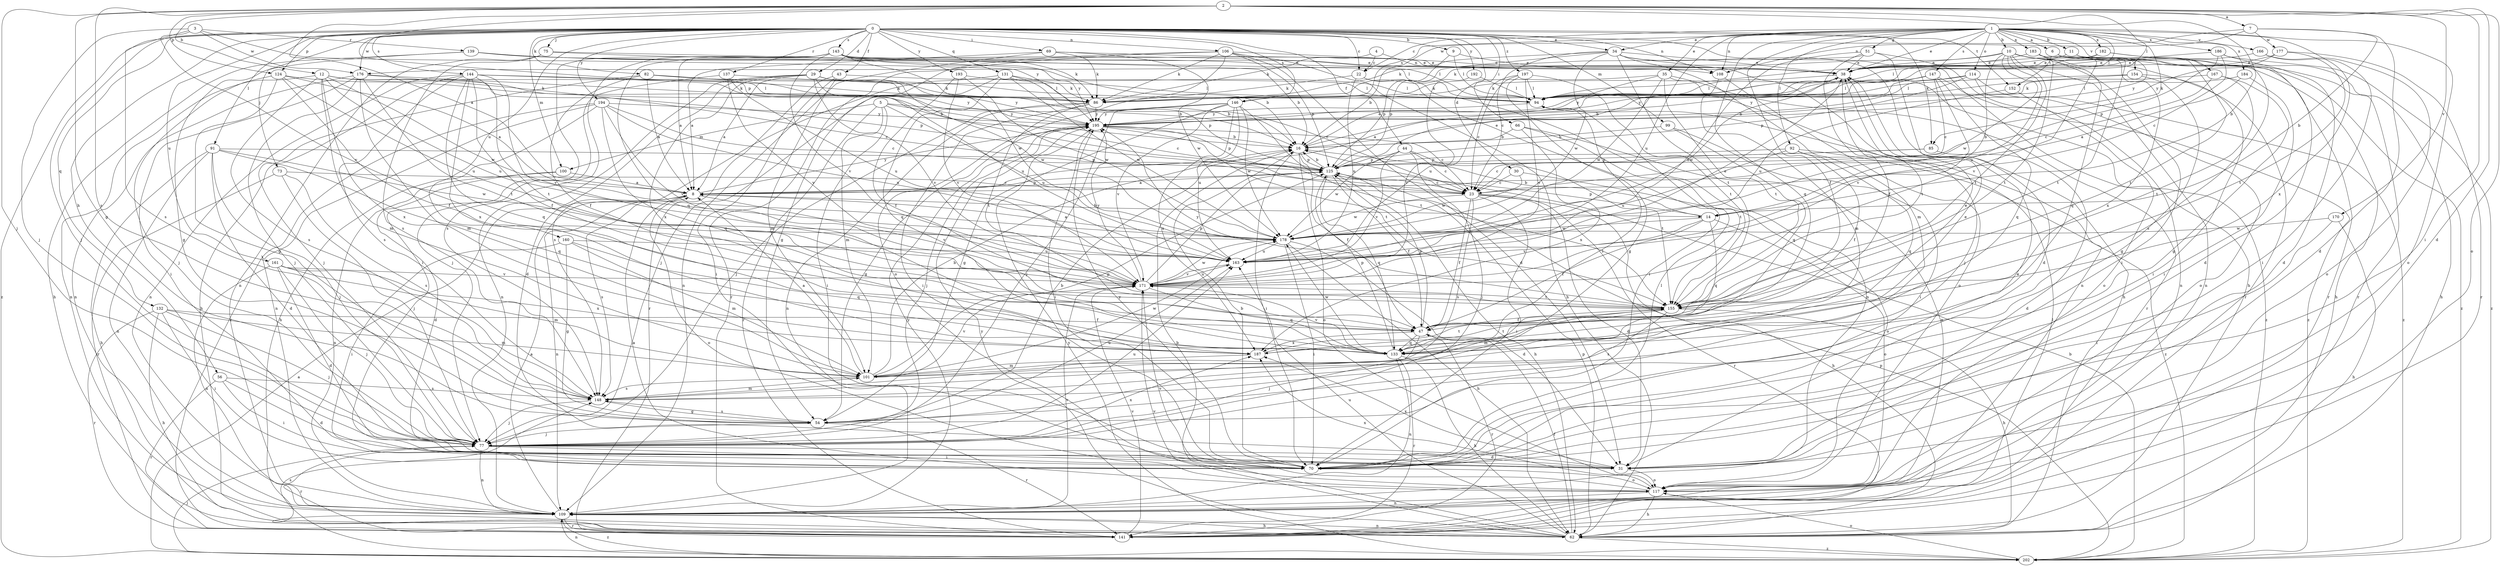strict digraph  {
0;
1;
2;
3;
4;
5;
6;
7;
8;
9;
10;
11;
12;
14;
16;
22;
23;
29;
30;
31;
34;
35;
38;
43;
44;
47;
51;
54;
56;
62;
66;
69;
70;
73;
75;
77;
82;
85;
86;
91;
92;
94;
99;
100;
101;
106;
108;
109;
114;
117;
124;
125;
131;
132;
133;
137;
139;
141;
143;
144;
146;
147;
148;
152;
154;
155;
160;
161;
163;
166;
167;
170;
171;
176;
177;
178;
182;
183;
184;
186;
187;
192;
193;
194;
195;
197;
202;
0 -> 9  [label=b];
0 -> 22  [label=c];
0 -> 29  [label=d];
0 -> 30  [label=d];
0 -> 34  [label=e];
0 -> 43  [label=f];
0 -> 44  [label=f];
0 -> 56  [label=h];
0 -> 62  [label=h];
0 -> 66  [label=i];
0 -> 69  [label=i];
0 -> 73  [label=j];
0 -> 75  [label=j];
0 -> 77  [label=j];
0 -> 82  [label=k];
0 -> 85  [label=k];
0 -> 91  [label=l];
0 -> 99  [label=m];
0 -> 100  [label=m];
0 -> 106  [label=n];
0 -> 108  [label=n];
0 -> 124  [label=p];
0 -> 131  [label=q];
0 -> 132  [label=q];
0 -> 137  [label=r];
0 -> 143  [label=s];
0 -> 144  [label=s];
0 -> 146  [label=s];
0 -> 152  [label=t];
0 -> 160  [label=u];
0 -> 161  [label=u];
0 -> 176  [label=w];
0 -> 192  [label=y];
0 -> 193  [label=y];
0 -> 194  [label=y];
0 -> 197  [label=z];
0 -> 202  [label=z];
1 -> 6  [label=a];
1 -> 10  [label=b];
1 -> 11  [label=b];
1 -> 22  [label=c];
1 -> 34  [label=e];
1 -> 35  [label=e];
1 -> 38  [label=e];
1 -> 47  [label=f];
1 -> 51  [label=g];
1 -> 85  [label=k];
1 -> 92  [label=l];
1 -> 94  [label=l];
1 -> 108  [label=n];
1 -> 114  [label=o];
1 -> 117  [label=o];
1 -> 133  [label=q];
1 -> 146  [label=s];
1 -> 147  [label=s];
1 -> 163  [label=u];
1 -> 166  [label=v];
1 -> 167  [label=v];
1 -> 182  [label=x];
1 -> 183  [label=x];
1 -> 184  [label=x];
1 -> 186  [label=x];
1 -> 187  [label=x];
2 -> 7  [label=a];
2 -> 8  [label=a];
2 -> 12  [label=b];
2 -> 14  [label=b];
2 -> 31  [label=d];
2 -> 54  [label=g];
2 -> 70  [label=i];
2 -> 77  [label=j];
2 -> 94  [label=l];
2 -> 117  [label=o];
2 -> 124  [label=p];
2 -> 125  [label=p];
2 -> 148  [label=s];
2 -> 170  [label=v];
3 -> 77  [label=j];
3 -> 139  [label=r];
3 -> 148  [label=s];
3 -> 171  [label=v];
3 -> 176  [label=w];
3 -> 195  [label=y];
4 -> 22  [label=c];
4 -> 86  [label=k];
4 -> 108  [label=n];
5 -> 23  [label=c];
5 -> 70  [label=i];
5 -> 100  [label=m];
5 -> 101  [label=m];
5 -> 141  [label=r];
5 -> 163  [label=u];
5 -> 195  [label=y];
6 -> 141  [label=r];
6 -> 152  [label=t];
6 -> 154  [label=t];
6 -> 155  [label=t];
6 -> 171  [label=v];
7 -> 14  [label=b];
7 -> 31  [label=d];
7 -> 108  [label=n];
7 -> 176  [label=w];
7 -> 177  [label=w];
8 -> 14  [label=b];
8 -> 109  [label=n];
8 -> 117  [label=o];
8 -> 125  [label=p];
8 -> 148  [label=s];
8 -> 171  [label=v];
8 -> 195  [label=y];
9 -> 38  [label=e];
9 -> 94  [label=l];
9 -> 125  [label=p];
10 -> 14  [label=b];
10 -> 38  [label=e];
10 -> 62  [label=h];
10 -> 70  [label=i];
10 -> 86  [label=k];
10 -> 109  [label=n];
10 -> 141  [label=r];
10 -> 155  [label=t];
10 -> 163  [label=u];
10 -> 178  [label=w];
10 -> 202  [label=z];
11 -> 31  [label=d];
11 -> 38  [label=e];
11 -> 94  [label=l];
11 -> 148  [label=s];
11 -> 155  [label=t];
11 -> 195  [label=y];
12 -> 16  [label=b];
12 -> 94  [label=l];
12 -> 101  [label=m];
12 -> 109  [label=n];
12 -> 125  [label=p];
12 -> 148  [label=s];
12 -> 163  [label=u];
12 -> 178  [label=w];
12 -> 187  [label=x];
14 -> 16  [label=b];
14 -> 47  [label=f];
14 -> 117  [label=o];
14 -> 125  [label=p];
14 -> 133  [label=q];
14 -> 171  [label=v];
14 -> 178  [label=w];
16 -> 38  [label=e];
16 -> 47  [label=f];
16 -> 70  [label=i];
16 -> 117  [label=o];
16 -> 125  [label=p];
22 -> 70  [label=i];
22 -> 86  [label=k];
22 -> 109  [label=n];
22 -> 163  [label=u];
23 -> 31  [label=d];
23 -> 47  [label=f];
23 -> 62  [label=h];
23 -> 70  [label=i];
23 -> 141  [label=r];
23 -> 148  [label=s];
23 -> 178  [label=w];
29 -> 8  [label=a];
29 -> 31  [label=d];
29 -> 94  [label=l];
29 -> 109  [label=n];
29 -> 163  [label=u];
29 -> 171  [label=v];
29 -> 178  [label=w];
29 -> 187  [label=x];
29 -> 195  [label=y];
30 -> 23  [label=c];
30 -> 117  [label=o];
30 -> 178  [label=w];
31 -> 117  [label=o];
31 -> 187  [label=x];
34 -> 16  [label=b];
34 -> 23  [label=c];
34 -> 38  [label=e];
34 -> 62  [label=h];
34 -> 101  [label=m];
34 -> 109  [label=n];
34 -> 125  [label=p];
34 -> 155  [label=t];
34 -> 178  [label=w];
35 -> 8  [label=a];
35 -> 77  [label=j];
35 -> 86  [label=k];
35 -> 141  [label=r];
35 -> 155  [label=t];
35 -> 178  [label=w];
38 -> 94  [label=l];
38 -> 155  [label=t];
38 -> 178  [label=w];
38 -> 195  [label=y];
38 -> 202  [label=z];
43 -> 70  [label=i];
43 -> 94  [label=l];
43 -> 101  [label=m];
43 -> 141  [label=r];
44 -> 23  [label=c];
44 -> 77  [label=j];
44 -> 125  [label=p];
44 -> 155  [label=t];
44 -> 171  [label=v];
44 -> 178  [label=w];
47 -> 38  [label=e];
47 -> 77  [label=j];
47 -> 125  [label=p];
47 -> 133  [label=q];
47 -> 141  [label=r];
47 -> 187  [label=x];
51 -> 31  [label=d];
51 -> 38  [label=e];
51 -> 47  [label=f];
51 -> 86  [label=k];
51 -> 109  [label=n];
51 -> 163  [label=u];
54 -> 16  [label=b];
54 -> 77  [label=j];
54 -> 141  [label=r];
54 -> 148  [label=s];
54 -> 163  [label=u];
56 -> 31  [label=d];
56 -> 70  [label=i];
56 -> 141  [label=r];
56 -> 148  [label=s];
62 -> 16  [label=b];
62 -> 47  [label=f];
62 -> 109  [label=n];
62 -> 125  [label=p];
62 -> 163  [label=u];
62 -> 171  [label=v];
62 -> 195  [label=y];
62 -> 202  [label=z];
66 -> 16  [label=b];
66 -> 109  [label=n];
66 -> 155  [label=t];
66 -> 187  [label=x];
69 -> 8  [label=a];
69 -> 38  [label=e];
69 -> 86  [label=k];
69 -> 109  [label=n];
69 -> 178  [label=w];
70 -> 16  [label=b];
70 -> 38  [label=e];
70 -> 94  [label=l];
70 -> 117  [label=o];
70 -> 195  [label=y];
73 -> 23  [label=c];
73 -> 77  [label=j];
73 -> 141  [label=r];
73 -> 148  [label=s];
75 -> 16  [label=b];
75 -> 38  [label=e];
75 -> 109  [label=n];
75 -> 148  [label=s];
77 -> 31  [label=d];
77 -> 70  [label=i];
77 -> 109  [label=n];
77 -> 141  [label=r];
77 -> 163  [label=u];
77 -> 187  [label=x];
82 -> 8  [label=a];
82 -> 16  [label=b];
82 -> 47  [label=f];
82 -> 77  [label=j];
82 -> 94  [label=l];
82 -> 195  [label=y];
85 -> 23  [label=c];
85 -> 31  [label=d];
85 -> 125  [label=p];
86 -> 70  [label=i];
86 -> 77  [label=j];
86 -> 109  [label=n];
86 -> 155  [label=t];
86 -> 195  [label=y];
91 -> 31  [label=d];
91 -> 62  [label=h];
91 -> 77  [label=j];
91 -> 109  [label=n];
91 -> 125  [label=p];
91 -> 133  [label=q];
91 -> 178  [label=w];
92 -> 47  [label=f];
92 -> 125  [label=p];
92 -> 133  [label=q];
92 -> 163  [label=u];
92 -> 202  [label=z];
94 -> 195  [label=y];
99 -> 16  [label=b];
99 -> 70  [label=i];
99 -> 133  [label=q];
100 -> 8  [label=a];
100 -> 31  [label=d];
100 -> 109  [label=n];
101 -> 8  [label=a];
101 -> 16  [label=b];
101 -> 125  [label=p];
101 -> 148  [label=s];
101 -> 171  [label=v];
101 -> 178  [label=w];
106 -> 31  [label=d];
106 -> 38  [label=e];
106 -> 54  [label=g];
106 -> 62  [label=h];
106 -> 86  [label=k];
106 -> 117  [label=o];
106 -> 125  [label=p];
106 -> 141  [label=r];
108 -> 101  [label=m];
108 -> 117  [label=o];
109 -> 8  [label=a];
109 -> 62  [label=h];
109 -> 141  [label=r];
109 -> 171  [label=v];
109 -> 195  [label=y];
109 -> 202  [label=z];
114 -> 16  [label=b];
114 -> 86  [label=k];
114 -> 117  [label=o];
114 -> 125  [label=p];
114 -> 202  [label=z];
117 -> 8  [label=a];
117 -> 62  [label=h];
117 -> 109  [label=n];
117 -> 171  [label=v];
117 -> 187  [label=x];
124 -> 8  [label=a];
124 -> 47  [label=f];
124 -> 54  [label=g];
124 -> 77  [label=j];
124 -> 86  [label=k];
124 -> 163  [label=u];
125 -> 8  [label=a];
125 -> 16  [label=b];
125 -> 23  [label=c];
125 -> 38  [label=e];
125 -> 47  [label=f];
125 -> 62  [label=h];
125 -> 133  [label=q];
131 -> 23  [label=c];
131 -> 77  [label=j];
131 -> 86  [label=k];
131 -> 125  [label=p];
131 -> 133  [label=q];
131 -> 148  [label=s];
131 -> 178  [label=w];
132 -> 47  [label=f];
132 -> 62  [label=h];
132 -> 70  [label=i];
132 -> 77  [label=j];
132 -> 101  [label=m];
132 -> 141  [label=r];
133 -> 38  [label=e];
133 -> 62  [label=h];
133 -> 109  [label=n];
133 -> 125  [label=p];
133 -> 141  [label=r];
133 -> 155  [label=t];
133 -> 171  [label=v];
133 -> 178  [label=w];
137 -> 77  [label=j];
137 -> 86  [label=k];
137 -> 163  [label=u];
137 -> 171  [label=v];
139 -> 16  [label=b];
139 -> 38  [label=e];
139 -> 54  [label=g];
139 -> 62  [label=h];
139 -> 94  [label=l];
141 -> 94  [label=l];
141 -> 171  [label=v];
143 -> 8  [label=a];
143 -> 38  [label=e];
143 -> 70  [label=i];
143 -> 86  [label=k];
143 -> 94  [label=l];
143 -> 133  [label=q];
143 -> 148  [label=s];
143 -> 171  [label=v];
143 -> 178  [label=w];
143 -> 195  [label=y];
144 -> 16  [label=b];
144 -> 47  [label=f];
144 -> 62  [label=h];
144 -> 86  [label=k];
144 -> 109  [label=n];
144 -> 133  [label=q];
144 -> 148  [label=s];
144 -> 155  [label=t];
144 -> 171  [label=v];
144 -> 187  [label=x];
146 -> 54  [label=g];
146 -> 77  [label=j];
146 -> 155  [label=t];
146 -> 163  [label=u];
146 -> 171  [label=v];
146 -> 178  [label=w];
146 -> 187  [label=x];
146 -> 195  [label=y];
147 -> 16  [label=b];
147 -> 23  [label=c];
147 -> 94  [label=l];
147 -> 133  [label=q];
147 -> 171  [label=v];
147 -> 195  [label=y];
147 -> 202  [label=z];
148 -> 54  [label=g];
148 -> 77  [label=j];
148 -> 94  [label=l];
148 -> 101  [label=m];
152 -> 117  [label=o];
152 -> 163  [label=u];
154 -> 54  [label=g];
154 -> 70  [label=i];
154 -> 94  [label=l];
154 -> 195  [label=y];
155 -> 47  [label=f];
155 -> 62  [label=h];
155 -> 101  [label=m];
155 -> 148  [label=s];
155 -> 195  [label=y];
160 -> 54  [label=g];
160 -> 70  [label=i];
160 -> 101  [label=m];
160 -> 133  [label=q];
160 -> 163  [label=u];
161 -> 31  [label=d];
161 -> 77  [label=j];
161 -> 101  [label=m];
161 -> 109  [label=n];
161 -> 171  [label=v];
161 -> 187  [label=x];
163 -> 38  [label=e];
163 -> 171  [label=v];
166 -> 38  [label=e];
166 -> 70  [label=i];
166 -> 117  [label=o];
167 -> 23  [label=c];
167 -> 54  [label=g];
167 -> 86  [label=k];
167 -> 155  [label=t];
170 -> 62  [label=h];
170 -> 70  [label=i];
170 -> 178  [label=w];
171 -> 125  [label=p];
171 -> 133  [label=q];
171 -> 155  [label=t];
171 -> 163  [label=u];
171 -> 178  [label=w];
171 -> 195  [label=y];
176 -> 23  [label=c];
176 -> 70  [label=i];
176 -> 77  [label=j];
176 -> 86  [label=k];
176 -> 101  [label=m];
176 -> 109  [label=n];
176 -> 155  [label=t];
177 -> 38  [label=e];
177 -> 141  [label=r];
177 -> 155  [label=t];
177 -> 195  [label=y];
178 -> 8  [label=a];
178 -> 31  [label=d];
178 -> 62  [label=h];
178 -> 70  [label=i];
178 -> 163  [label=u];
182 -> 38  [label=e];
182 -> 62  [label=h];
182 -> 94  [label=l];
182 -> 141  [label=r];
183 -> 38  [label=e];
183 -> 133  [label=q];
183 -> 155  [label=t];
183 -> 187  [label=x];
184 -> 8  [label=a];
184 -> 70  [label=i];
184 -> 94  [label=l];
186 -> 23  [label=c];
186 -> 31  [label=d];
186 -> 38  [label=e];
186 -> 125  [label=p];
186 -> 202  [label=z];
187 -> 101  [label=m];
187 -> 155  [label=t];
192 -> 94  [label=l];
192 -> 171  [label=v];
193 -> 47  [label=f];
193 -> 94  [label=l];
193 -> 171  [label=v];
193 -> 178  [label=w];
194 -> 23  [label=c];
194 -> 62  [label=h];
194 -> 109  [label=n];
194 -> 133  [label=q];
194 -> 141  [label=r];
194 -> 163  [label=u];
194 -> 171  [label=v];
194 -> 195  [label=y];
195 -> 16  [label=b];
195 -> 23  [label=c];
195 -> 54  [label=g];
195 -> 70  [label=i];
195 -> 77  [label=j];
195 -> 125  [label=p];
195 -> 155  [label=t];
197 -> 23  [label=c];
197 -> 54  [label=g];
197 -> 94  [label=l];
197 -> 155  [label=t];
197 -> 163  [label=u];
197 -> 171  [label=v];
202 -> 8  [label=a];
202 -> 16  [label=b];
202 -> 77  [label=j];
202 -> 109  [label=n];
202 -> 117  [label=o];
202 -> 125  [label=p];
202 -> 148  [label=s];
202 -> 195  [label=y];
}
